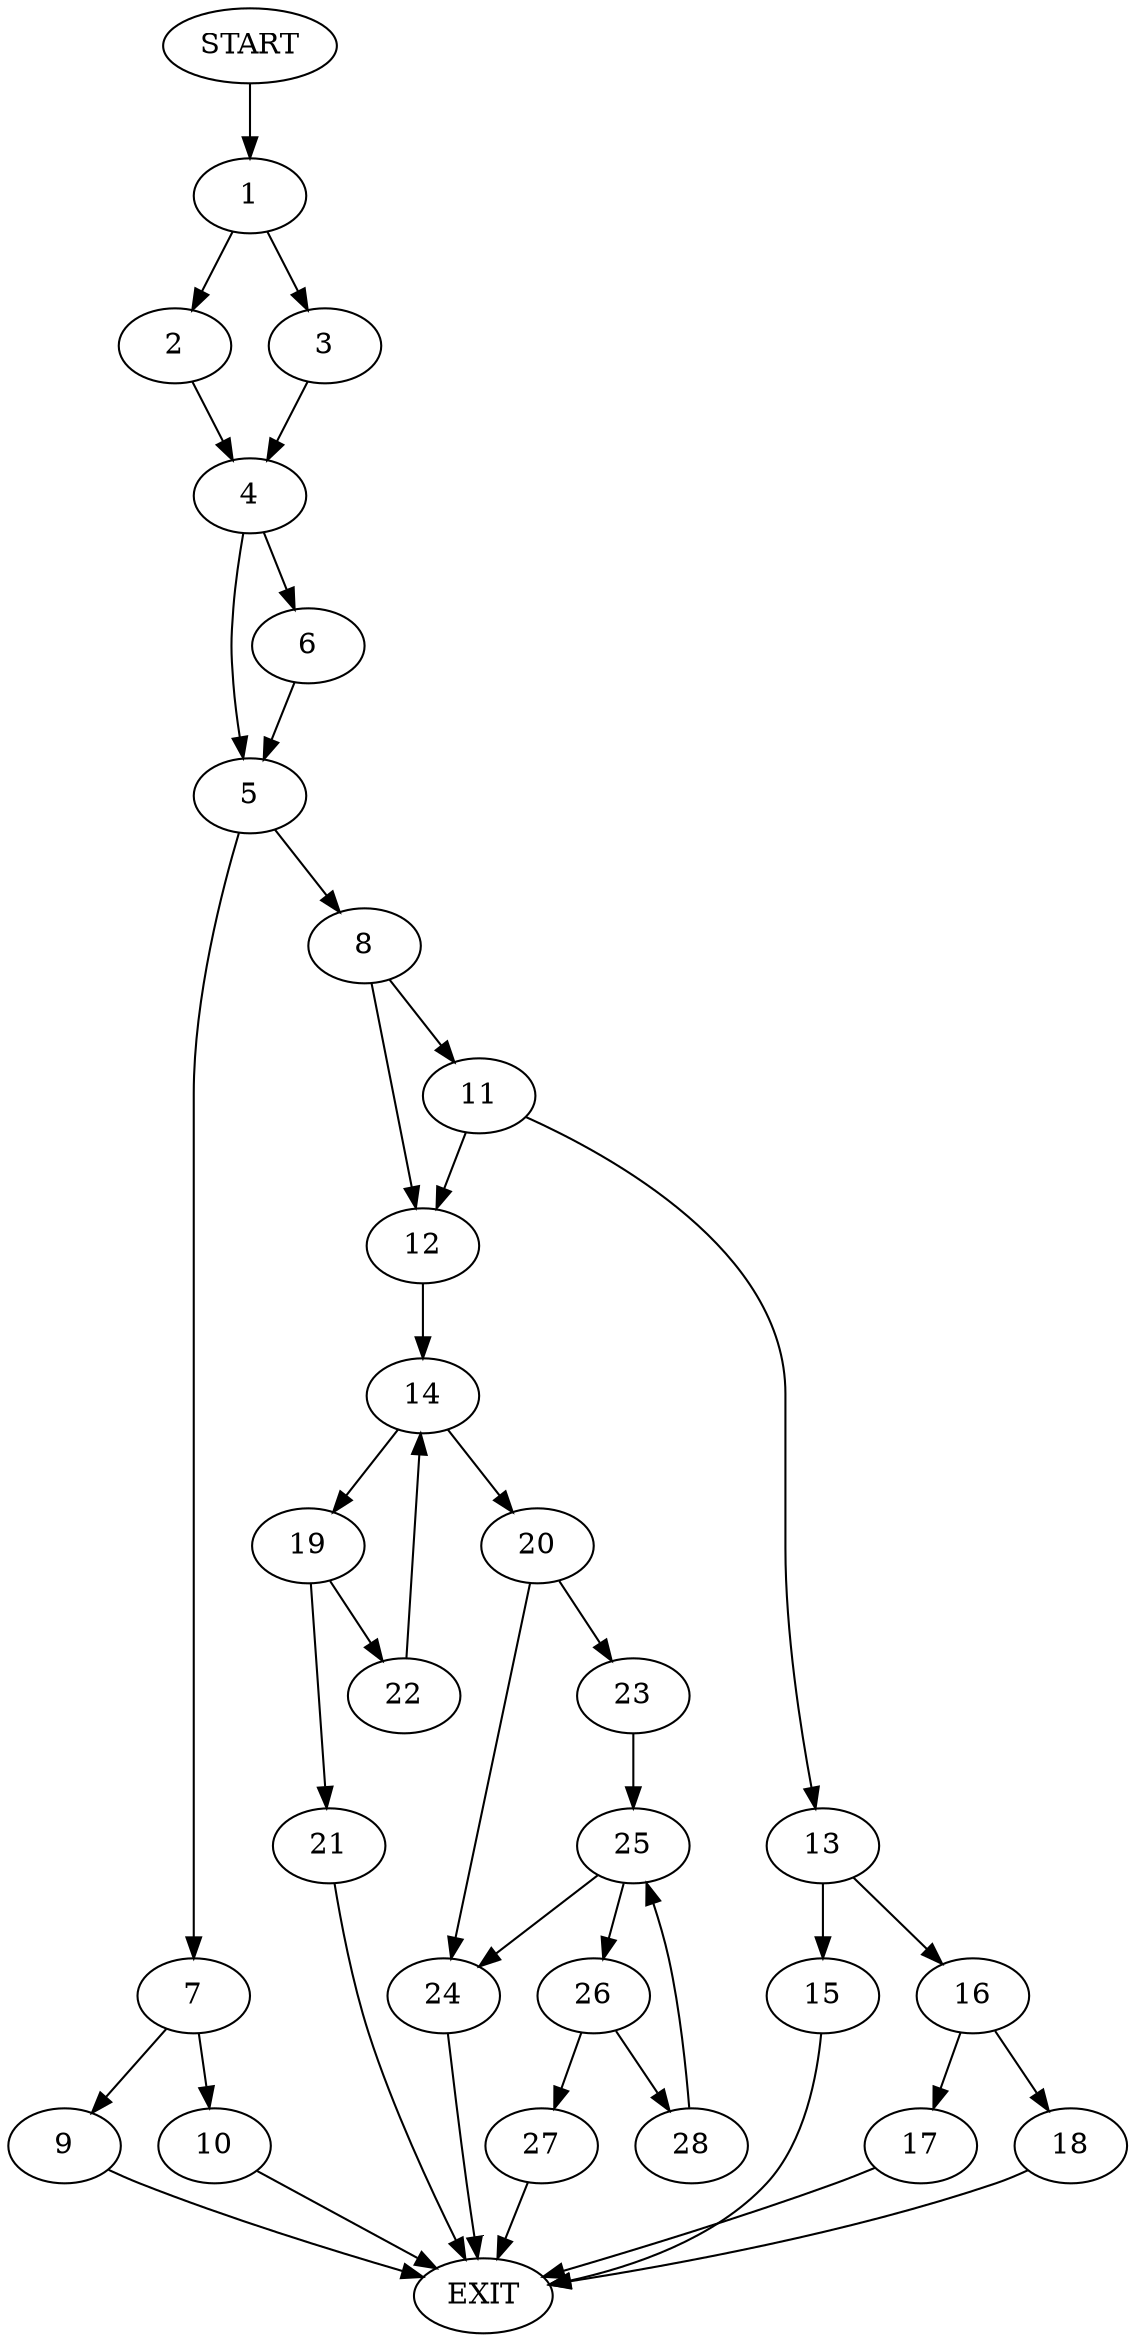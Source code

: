 digraph {
0 [label="START"]
29 [label="EXIT"]
0 -> 1
1 -> 2
1 -> 3
3 -> 4
2 -> 4
4 -> 5
4 -> 6
5 -> 7
5 -> 8
6 -> 5
7 -> 9
7 -> 10
8 -> 11
8 -> 12
9 -> 29
10 -> 29
11 -> 13
11 -> 12
12 -> 14
13 -> 15
13 -> 16
15 -> 29
16 -> 17
16 -> 18
17 -> 29
18 -> 29
14 -> 19
14 -> 20
19 -> 21
19 -> 22
20 -> 23
20 -> 24
21 -> 29
22 -> 14
24 -> 29
23 -> 25
25 -> 26
25 -> 24
26 -> 27
26 -> 28
28 -> 25
27 -> 29
}
